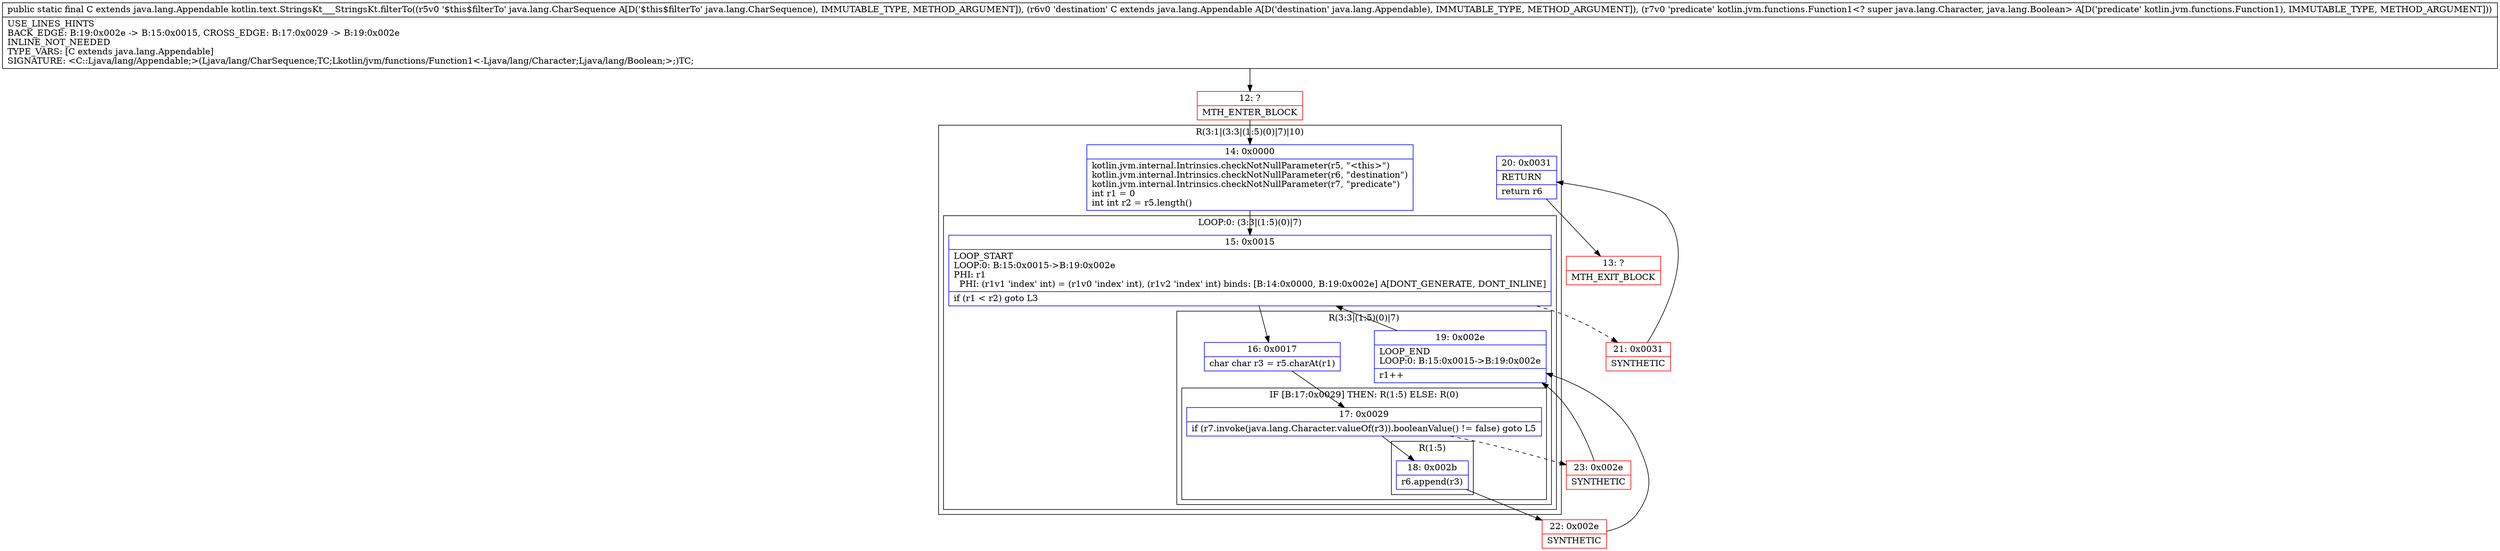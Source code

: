 digraph "CFG forkotlin.text.StringsKt___StringsKt.filterTo(Ljava\/lang\/CharSequence;Ljava\/lang\/Appendable;Lkotlin\/jvm\/functions\/Function1;)Ljava\/lang\/Appendable;" {
subgraph cluster_Region_3338415 {
label = "R(3:1|(3:3|(1:5)(0)|7)|10)";
node [shape=record,color=blue];
Node_14 [shape=record,label="{14\:\ 0x0000|kotlin.jvm.internal.Intrinsics.checkNotNullParameter(r5, \"\<this\>\")\lkotlin.jvm.internal.Intrinsics.checkNotNullParameter(r6, \"destination\")\lkotlin.jvm.internal.Intrinsics.checkNotNullParameter(r7, \"predicate\")\lint r1 = 0\lint int r2 = r5.length()\l}"];
subgraph cluster_LoopRegion_775134286 {
label = "LOOP:0: (3:3|(1:5)(0)|7)";
node [shape=record,color=blue];
Node_15 [shape=record,label="{15\:\ 0x0015|LOOP_START\lLOOP:0: B:15:0x0015\-\>B:19:0x002e\lPHI: r1 \l  PHI: (r1v1 'index' int) = (r1v0 'index' int), (r1v2 'index' int) binds: [B:14:0x0000, B:19:0x002e] A[DONT_GENERATE, DONT_INLINE]\l|if (r1 \< r2) goto L3\l}"];
subgraph cluster_Region_1646719450 {
label = "R(3:3|(1:5)(0)|7)";
node [shape=record,color=blue];
Node_16 [shape=record,label="{16\:\ 0x0017|char char r3 = r5.charAt(r1)\l}"];
subgraph cluster_IfRegion_23440641 {
label = "IF [B:17:0x0029] THEN: R(1:5) ELSE: R(0)";
node [shape=record,color=blue];
Node_17 [shape=record,label="{17\:\ 0x0029|if (r7.invoke(java.lang.Character.valueOf(r3)).booleanValue() != false) goto L5\l}"];
subgraph cluster_Region_382046730 {
label = "R(1:5)";
node [shape=record,color=blue];
Node_18 [shape=record,label="{18\:\ 0x002b|r6.append(r3)\l}"];
}
subgraph cluster_Region_1567005434 {
label = "R(0)";
node [shape=record,color=blue];
}
}
Node_19 [shape=record,label="{19\:\ 0x002e|LOOP_END\lLOOP:0: B:15:0x0015\-\>B:19:0x002e\l|r1++\l}"];
}
}
Node_20 [shape=record,label="{20\:\ 0x0031|RETURN\l|return r6\l}"];
}
Node_12 [shape=record,color=red,label="{12\:\ ?|MTH_ENTER_BLOCK\l}"];
Node_22 [shape=record,color=red,label="{22\:\ 0x002e|SYNTHETIC\l}"];
Node_23 [shape=record,color=red,label="{23\:\ 0x002e|SYNTHETIC\l}"];
Node_21 [shape=record,color=red,label="{21\:\ 0x0031|SYNTHETIC\l}"];
Node_13 [shape=record,color=red,label="{13\:\ ?|MTH_EXIT_BLOCK\l}"];
MethodNode[shape=record,label="{public static final C extends java.lang.Appendable kotlin.text.StringsKt___StringsKt.filterTo((r5v0 '$this$filterTo' java.lang.CharSequence A[D('$this$filterTo' java.lang.CharSequence), IMMUTABLE_TYPE, METHOD_ARGUMENT]), (r6v0 'destination' C extends java.lang.Appendable A[D('destination' java.lang.Appendable), IMMUTABLE_TYPE, METHOD_ARGUMENT]), (r7v0 'predicate' kotlin.jvm.functions.Function1\<? super java.lang.Character, java.lang.Boolean\> A[D('predicate' kotlin.jvm.functions.Function1), IMMUTABLE_TYPE, METHOD_ARGUMENT]))  | USE_LINES_HINTS\lBACK_EDGE: B:19:0x002e \-\> B:15:0x0015, CROSS_EDGE: B:17:0x0029 \-\> B:19:0x002e\lINLINE_NOT_NEEDED\lTYPE_VARS: [C extends java.lang.Appendable]\lSIGNATURE: \<C::Ljava\/lang\/Appendable;\>(Ljava\/lang\/CharSequence;TC;Lkotlin\/jvm\/functions\/Function1\<\-Ljava\/lang\/Character;Ljava\/lang\/Boolean;\>;)TC;\l}"];
MethodNode -> Node_12;Node_14 -> Node_15;
Node_15 -> Node_16;
Node_15 -> Node_21[style=dashed];
Node_16 -> Node_17;
Node_17 -> Node_18;
Node_17 -> Node_23[style=dashed];
Node_18 -> Node_22;
Node_19 -> Node_15;
Node_20 -> Node_13;
Node_12 -> Node_14;
Node_22 -> Node_19;
Node_23 -> Node_19;
Node_21 -> Node_20;
}

